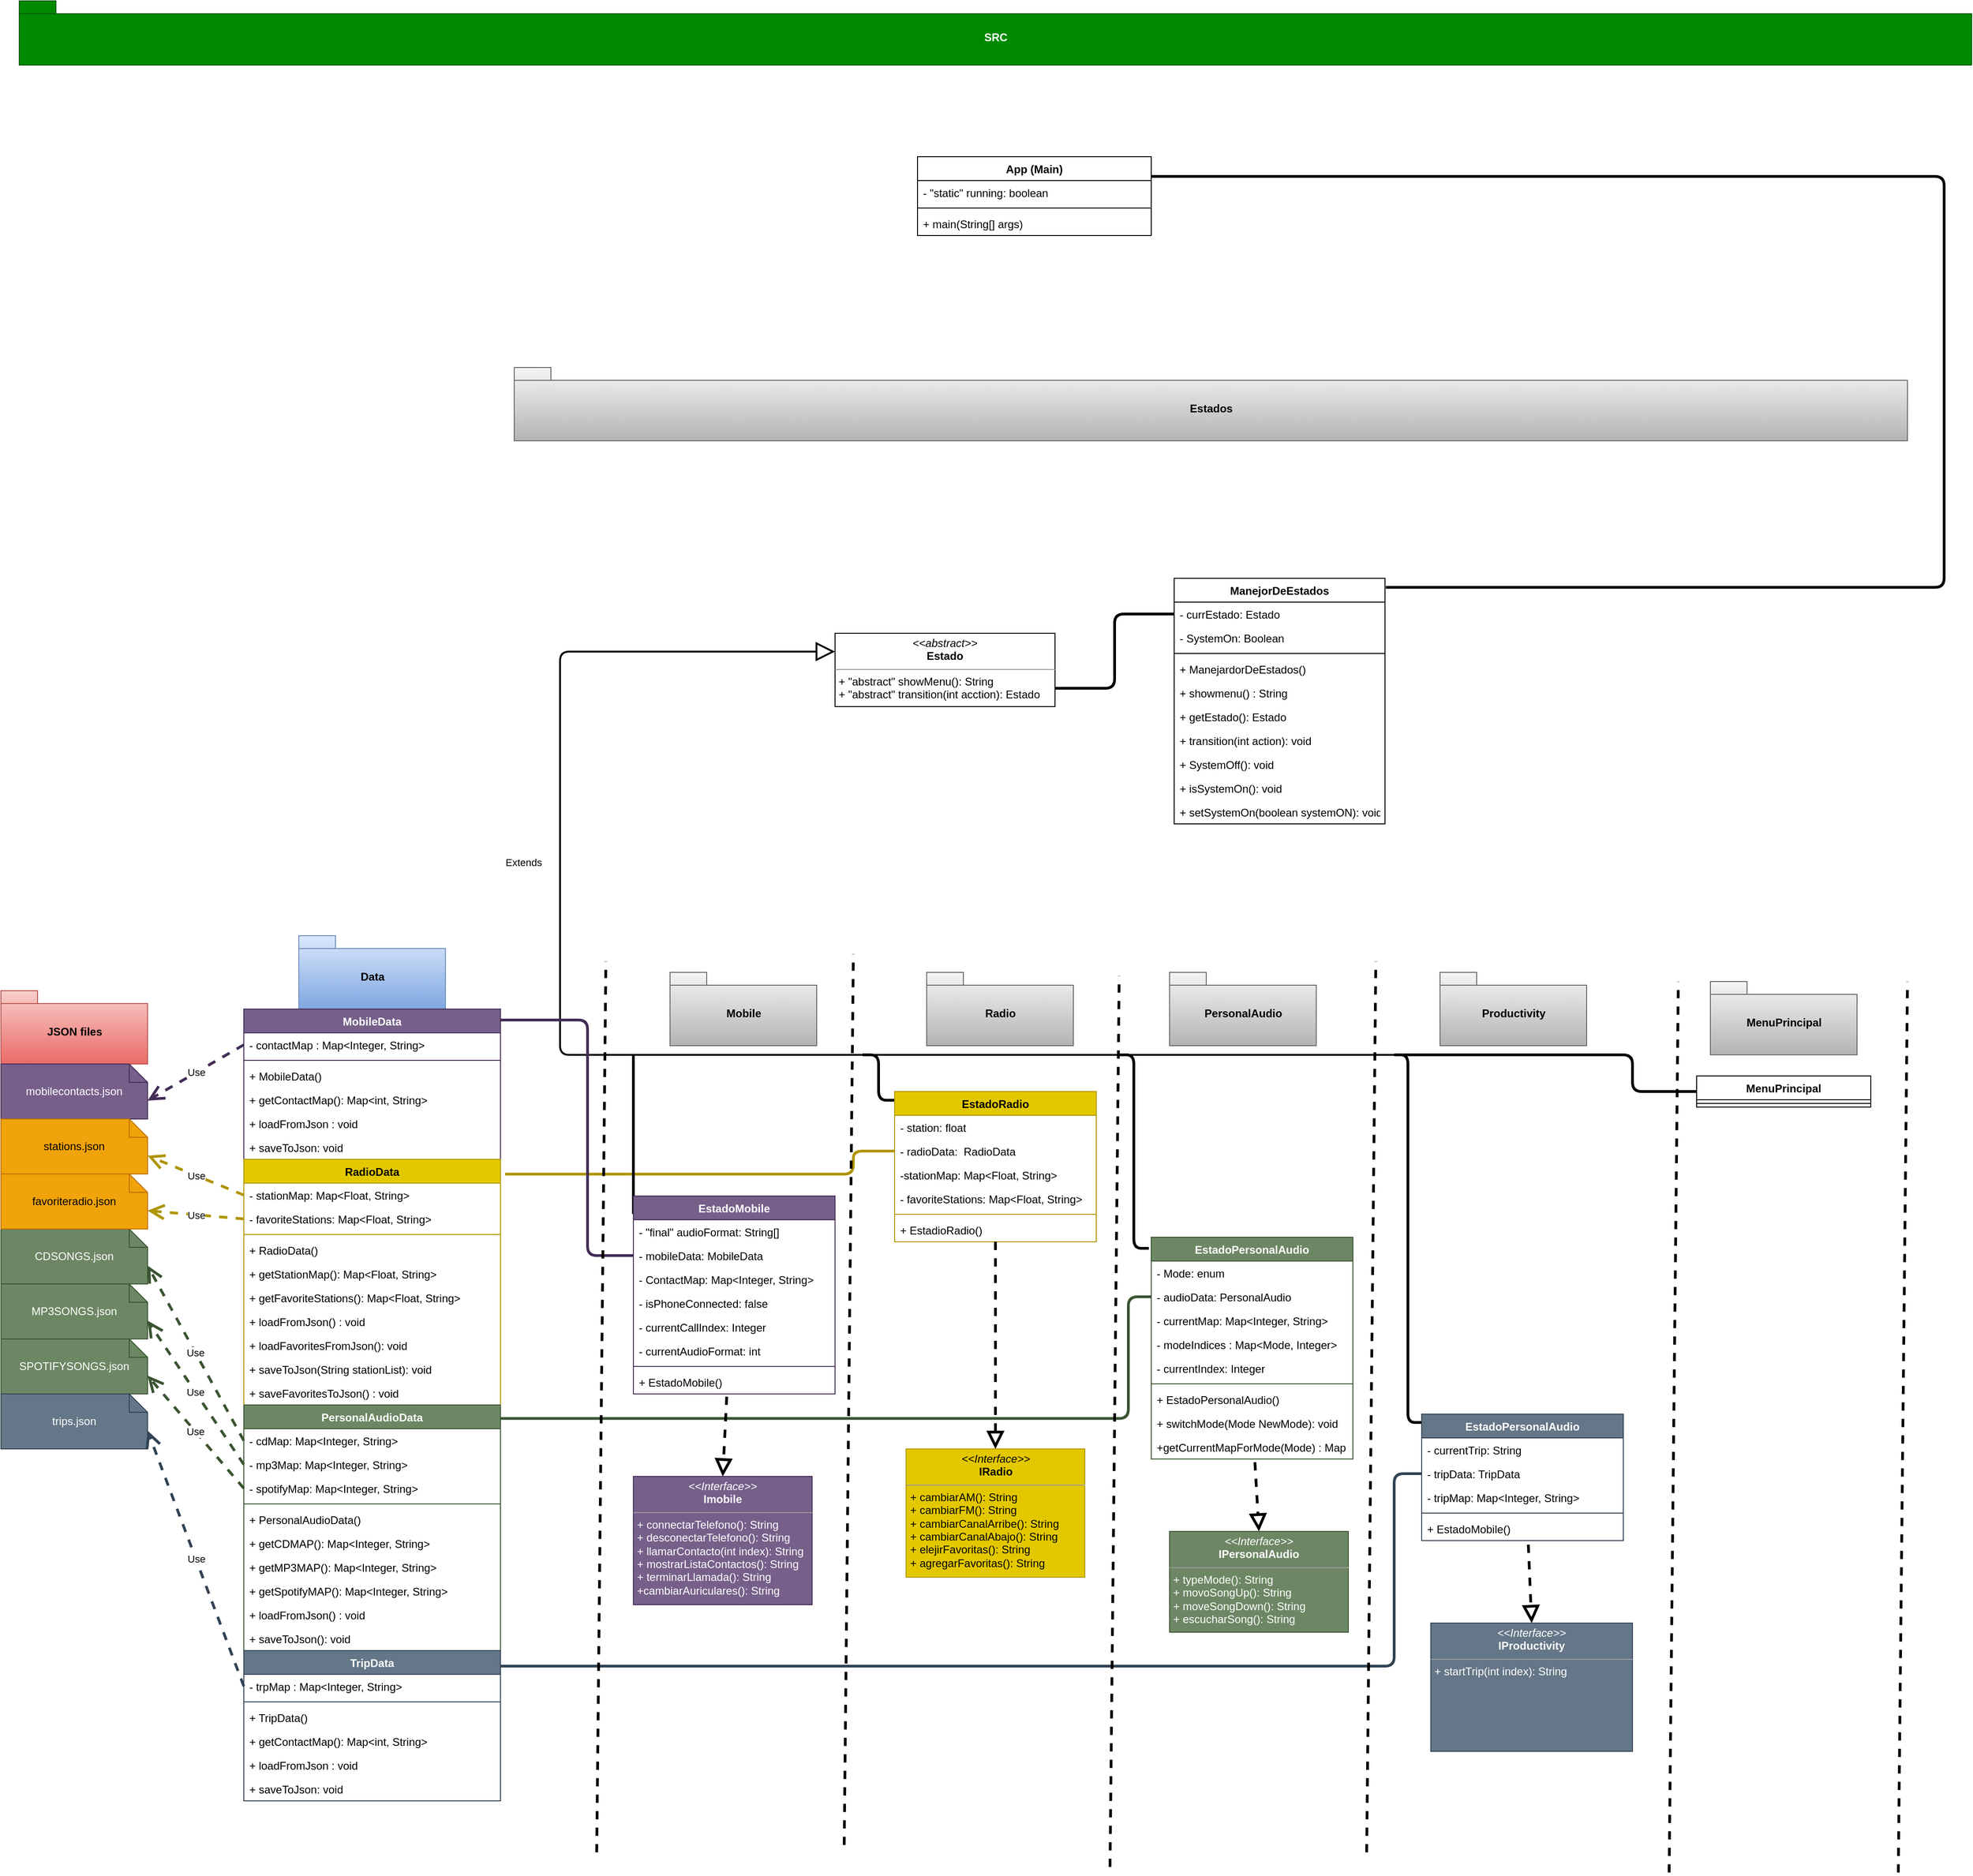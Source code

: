 <mxfile>
    <diagram id="Jhdv5md200U5ef0LL_po" name="Page-1">
        <mxGraphModel dx="1642" dy="2773" grid="1" gridSize="10" guides="1" tooltips="1" connect="1" arrows="1" fold="1" page="1" pageScale="1" pageWidth="850" pageHeight="1100" math="0" shadow="0">
            <root>
                <mxCell id="0"/>
                <mxCell id="1" parent="0"/>
                <mxCell id="2" value="App (Main)" style="swimlane;fontStyle=1;align=center;verticalAlign=top;childLayout=stackLayout;horizontal=1;startSize=26;horizontalStack=0;resizeParent=1;resizeParentMax=0;resizeLast=0;collapsible=1;marginBottom=0;" vertex="1" parent="1">
                    <mxGeometry x="1020" y="-750" width="255" height="86" as="geometry"/>
                </mxCell>
                <mxCell id="201" value="- &quot;static&quot; running: boolean" style="text;strokeColor=none;fillColor=none;align=left;verticalAlign=top;spacingLeft=4;spacingRight=4;overflow=hidden;rotatable=0;points=[[0,0.5],[1,0.5]];portConstraint=eastwest;" vertex="1" parent="2">
                    <mxGeometry y="26" width="255" height="26" as="geometry"/>
                </mxCell>
                <mxCell id="4" value="" style="line;strokeWidth=1;fillColor=none;align=left;verticalAlign=middle;spacingTop=-1;spacingLeft=3;spacingRight=3;rotatable=0;labelPosition=right;points=[];portConstraint=eastwest;strokeColor=inherit;" vertex="1" parent="2">
                    <mxGeometry y="52" width="255" height="8" as="geometry"/>
                </mxCell>
                <mxCell id="5" value="+ main(String[] args)" style="text;strokeColor=none;fillColor=none;align=left;verticalAlign=top;spacingLeft=4;spacingRight=4;overflow=hidden;rotatable=0;points=[[0,0.5],[1,0.5]];portConstraint=eastwest;" vertex="1" parent="2">
                    <mxGeometry y="60" width="255" height="26" as="geometry"/>
                </mxCell>
                <mxCell id="6" value="JSON files" style="shape=folder;fontStyle=1;spacingTop=10;tabWidth=40;tabHeight=14;tabPosition=left;html=1;fillColor=#f8cecc;strokeColor=#b85450;gradientColor=#ea6b66;" vertex="1" parent="1">
                    <mxGeometry x="20" y="160" width="160" height="80" as="geometry"/>
                </mxCell>
                <mxCell id="7" value="CDSONGS.json" style="shape=note;size=20;whiteSpace=wrap;html=1;fillColor=#6d8764;fontColor=#ffffff;strokeColor=#3A5431;" vertex="1" parent="1">
                    <mxGeometry x="20" y="420" width="160" height="60" as="geometry"/>
                </mxCell>
                <mxCell id="8" value="favoriteradio.json" style="shape=note;size=20;whiteSpace=wrap;html=1;fillColor=#f0a30a;fontColor=#000000;strokeColor=#BD7000;" vertex="1" parent="1">
                    <mxGeometry x="20" y="360" width="160" height="60" as="geometry"/>
                </mxCell>
                <mxCell id="9" value="mobilecontacts.json" style="shape=note;size=20;whiteSpace=wrap;html=1;fillColor=#76608a;fontColor=#ffffff;strokeColor=#432D57;" vertex="1" parent="1">
                    <mxGeometry x="20" y="240" width="160" height="60" as="geometry"/>
                </mxCell>
                <mxCell id="10" value="MP3SONGS.json" style="shape=note;size=20;whiteSpace=wrap;html=1;fillColor=#6d8764;fontColor=#ffffff;strokeColor=#3A5431;" vertex="1" parent="1">
                    <mxGeometry x="20" y="480" width="160" height="60" as="geometry"/>
                </mxCell>
                <mxCell id="11" value="SPOTIFYSONGS.json" style="shape=note;size=20;whiteSpace=wrap;html=1;fillColor=#6d8764;fontColor=#ffffff;strokeColor=#3A5431;" vertex="1" parent="1">
                    <mxGeometry x="20" y="540" width="160" height="60" as="geometry"/>
                </mxCell>
                <mxCell id="12" value="stations.json" style="shape=note;size=20;whiteSpace=wrap;html=1;fillColor=#f0a30a;fontColor=#000000;strokeColor=#BD7000;" vertex="1" parent="1">
                    <mxGeometry x="20" y="300" width="160" height="60" as="geometry"/>
                </mxCell>
                <mxCell id="13" value="trips.json" style="shape=note;size=20;whiteSpace=wrap;html=1;fillColor=#647687;fontColor=#ffffff;strokeColor=#314354;" vertex="1" parent="1">
                    <mxGeometry x="20" y="600" width="160" height="60" as="geometry"/>
                </mxCell>
                <mxCell id="18" value="Data" style="shape=folder;fontStyle=1;spacingTop=10;tabWidth=40;tabHeight=14;tabPosition=left;html=1;fillColor=#dae8fc;gradientColor=#7ea6e0;strokeColor=#6c8ebf;" vertex="1" parent="1">
                    <mxGeometry x="345" y="100" width="160" height="80" as="geometry"/>
                </mxCell>
                <mxCell id="23" value="MobileData" style="swimlane;fontStyle=1;align=center;verticalAlign=top;childLayout=stackLayout;horizontal=1;startSize=26;horizontalStack=0;resizeParent=1;resizeParentMax=0;resizeLast=0;collapsible=1;marginBottom=0;fillColor=#76608a;fontColor=#ffffff;strokeColor=#432D57;" vertex="1" parent="1">
                    <mxGeometry x="285" y="180" width="280" height="164" as="geometry"/>
                </mxCell>
                <mxCell id="24" value="- contactMap : Map&lt;Integer, String&gt;" style="text;strokeColor=none;fillColor=none;align=left;verticalAlign=top;spacingLeft=4;spacingRight=4;overflow=hidden;rotatable=0;points=[[0,0.5],[1,0.5]];portConstraint=eastwest;" vertex="1" parent="23">
                    <mxGeometry y="26" width="280" height="26" as="geometry"/>
                </mxCell>
                <mxCell id="25" value="" style="line;strokeWidth=1;fillColor=none;align=left;verticalAlign=middle;spacingTop=-1;spacingLeft=3;spacingRight=3;rotatable=0;labelPosition=right;points=[];portConstraint=eastwest;strokeColor=inherit;" vertex="1" parent="23">
                    <mxGeometry y="52" width="280" height="8" as="geometry"/>
                </mxCell>
                <mxCell id="26" value="+ MobileData()" style="text;strokeColor=none;fillColor=none;align=left;verticalAlign=top;spacingLeft=4;spacingRight=4;overflow=hidden;rotatable=0;points=[[0,0.5],[1,0.5]];portConstraint=eastwest;" vertex="1" parent="23">
                    <mxGeometry y="60" width="280" height="26" as="geometry"/>
                </mxCell>
                <mxCell id="32" value="+ getContactMap(): Map&lt;int, String&gt;" style="text;strokeColor=none;fillColor=none;align=left;verticalAlign=top;spacingLeft=4;spacingRight=4;overflow=hidden;rotatable=0;points=[[0,0.5],[1,0.5]];portConstraint=eastwest;" vertex="1" parent="23">
                    <mxGeometry y="86" width="280" height="26" as="geometry"/>
                </mxCell>
                <mxCell id="31" value="+ loadFromJson : void" style="text;strokeColor=none;fillColor=none;align=left;verticalAlign=top;spacingLeft=4;spacingRight=4;overflow=hidden;rotatable=0;points=[[0,0.5],[1,0.5]];portConstraint=eastwest;" vertex="1" parent="23">
                    <mxGeometry y="112" width="280" height="26" as="geometry"/>
                </mxCell>
                <mxCell id="30" value="+ saveToJson: void" style="text;strokeColor=none;fillColor=none;align=left;verticalAlign=top;spacingLeft=4;spacingRight=4;overflow=hidden;rotatable=0;points=[[0,0.5],[1,0.5]];portConstraint=eastwest;" vertex="1" parent="23">
                    <mxGeometry y="138" width="280" height="26" as="geometry"/>
                </mxCell>
                <mxCell id="155" style="edgeStyle=elbowEdgeStyle;html=1;entryX=0;entryY=0.5;entryDx=0;entryDy=0;strokeWidth=3;fontColor=#000000;endArrow=none;endFill=0;fillColor=#e3c800;strokeColor=#B09500;exitX=1.018;exitY=0.06;exitDx=0;exitDy=0;exitPerimeter=0;" edge="1" parent="1" source="34" target="148">
                    <mxGeometry relative="1" as="geometry">
                        <Array as="points">
                            <mxPoint x="950" y="370"/>
                            <mxPoint x="630" y="350"/>
                        </Array>
                    </mxGeometry>
                </mxCell>
                <mxCell id="34" value="RadioData" style="swimlane;fontStyle=1;align=center;verticalAlign=top;childLayout=stackLayout;horizontal=1;startSize=26;horizontalStack=0;resizeParent=1;resizeParentMax=0;resizeLast=0;collapsible=1;marginBottom=0;fillColor=#e3c800;fontColor=#000000;strokeColor=#B09500;" vertex="1" parent="1">
                    <mxGeometry x="285" y="344" width="280" height="268" as="geometry"/>
                </mxCell>
                <mxCell id="35" value="- stationMap: Map&lt;Float, String&gt;" style="text;strokeColor=none;fillColor=none;align=left;verticalAlign=top;spacingLeft=4;spacingRight=4;overflow=hidden;rotatable=0;points=[[0,0.5],[1,0.5]];portConstraint=eastwest;" vertex="1" parent="34">
                    <mxGeometry y="26" width="280" height="26" as="geometry"/>
                </mxCell>
                <mxCell id="41" value="- favoriteStations: Map&lt;Float, String&gt;" style="text;strokeColor=none;fillColor=none;align=left;verticalAlign=top;spacingLeft=4;spacingRight=4;overflow=hidden;rotatable=0;points=[[0,0.5],[1,0.5]];portConstraint=eastwest;" vertex="1" parent="34">
                    <mxGeometry y="52" width="280" height="26" as="geometry"/>
                </mxCell>
                <mxCell id="36" value="" style="line;strokeWidth=1;fillColor=none;align=left;verticalAlign=middle;spacingTop=-1;spacingLeft=3;spacingRight=3;rotatable=0;labelPosition=right;points=[];portConstraint=eastwest;strokeColor=inherit;" vertex="1" parent="34">
                    <mxGeometry y="78" width="280" height="8" as="geometry"/>
                </mxCell>
                <mxCell id="37" value="+ RadioData()" style="text;strokeColor=none;fillColor=none;align=left;verticalAlign=top;spacingLeft=4;spacingRight=4;overflow=hidden;rotatable=0;points=[[0,0.5],[1,0.5]];portConstraint=eastwest;" vertex="1" parent="34">
                    <mxGeometry y="86" width="280" height="26" as="geometry"/>
                </mxCell>
                <mxCell id="38" value="+ getStationMap(): Map&lt;Float, String&gt;" style="text;strokeColor=none;fillColor=none;align=left;verticalAlign=top;spacingLeft=4;spacingRight=4;overflow=hidden;rotatable=0;points=[[0,0.5],[1,0.5]];portConstraint=eastwest;" vertex="1" parent="34">
                    <mxGeometry y="112" width="280" height="26" as="geometry"/>
                </mxCell>
                <mxCell id="42" value="+ getFavoriteStations(): Map&lt;Float, String&gt;" style="text;strokeColor=none;fillColor=none;align=left;verticalAlign=top;spacingLeft=4;spacingRight=4;overflow=hidden;rotatable=0;points=[[0,0.5],[1,0.5]];portConstraint=eastwest;" vertex="1" parent="34">
                    <mxGeometry y="138" width="280" height="26" as="geometry"/>
                </mxCell>
                <mxCell id="39" value="+ loadFromJson() : void" style="text;strokeColor=none;fillColor=none;align=left;verticalAlign=top;spacingLeft=4;spacingRight=4;overflow=hidden;rotatable=0;points=[[0,0.5],[1,0.5]];portConstraint=eastwest;" vertex="1" parent="34">
                    <mxGeometry y="164" width="280" height="26" as="geometry"/>
                </mxCell>
                <mxCell id="43" value="+ loadFavoritesFromJson(): void" style="text;strokeColor=none;fillColor=none;align=left;verticalAlign=top;spacingLeft=4;spacingRight=4;overflow=hidden;rotatable=0;points=[[0,0.5],[1,0.5]];portConstraint=eastwest;" vertex="1" parent="34">
                    <mxGeometry y="190" width="280" height="26" as="geometry"/>
                </mxCell>
                <mxCell id="40" value="+ saveToJson(String stationList): void" style="text;strokeColor=none;fillColor=none;align=left;verticalAlign=top;spacingLeft=4;spacingRight=4;overflow=hidden;rotatable=0;points=[[0,0.5],[1,0.5]];portConstraint=eastwest;" vertex="1" parent="34">
                    <mxGeometry y="216" width="280" height="26" as="geometry"/>
                </mxCell>
                <mxCell id="44" value="+ saveFavoritesToJson() : void" style="text;strokeColor=none;fillColor=none;align=left;verticalAlign=top;spacingLeft=4;spacingRight=4;overflow=hidden;rotatable=0;points=[[0,0.5],[1,0.5]];portConstraint=eastwest;" vertex="1" parent="34">
                    <mxGeometry y="242" width="280" height="26" as="geometry"/>
                </mxCell>
                <mxCell id="166" style="edgeStyle=elbowEdgeStyle;html=1;entryX=0;entryY=0.5;entryDx=0;entryDy=0;strokeWidth=3;fontColor=#000000;endArrow=none;endFill=0;fillColor=#6d8764;strokeColor=#3A5431;exitX=0.999;exitY=0.055;exitDx=0;exitDy=0;exitPerimeter=0;" edge="1" parent="1" source="47" target="190">
                    <mxGeometry relative="1" as="geometry">
                        <mxPoint x="1282.5" y="495" as="targetPoint"/>
                        <Array as="points">
                            <mxPoint x="1250" y="610"/>
                        </Array>
                    </mxGeometry>
                </mxCell>
                <mxCell id="47" value="PersonalAudioData" style="swimlane;fontStyle=1;align=center;verticalAlign=top;childLayout=stackLayout;horizontal=1;startSize=26;horizontalStack=0;resizeParent=1;resizeParentMax=0;resizeLast=0;collapsible=1;marginBottom=0;fillColor=#6d8764;fontColor=#ffffff;strokeColor=#3A5431;" vertex="1" parent="1">
                    <mxGeometry x="285" y="612" width="280" height="268" as="geometry"/>
                </mxCell>
                <mxCell id="48" value="- cdMap: Map&lt;Integer, String&gt;" style="text;strokeColor=none;fillColor=none;align=left;verticalAlign=top;spacingLeft=4;spacingRight=4;overflow=hidden;rotatable=0;points=[[0,0.5],[1,0.5]];portConstraint=eastwest;" vertex="1" parent="47">
                    <mxGeometry y="26" width="280" height="26" as="geometry"/>
                </mxCell>
                <mxCell id="59" value="- mp3Map: Map&lt;Integer, String&gt;" style="text;strokeColor=none;fillColor=none;align=left;verticalAlign=top;spacingLeft=4;spacingRight=4;overflow=hidden;rotatable=0;points=[[0,0.5],[1,0.5]];portConstraint=eastwest;" vertex="1" parent="47">
                    <mxGeometry y="52" width="280" height="26" as="geometry"/>
                </mxCell>
                <mxCell id="58" value="- spotifyMap: Map&lt;Integer, String&gt;" style="text;strokeColor=none;fillColor=none;align=left;verticalAlign=top;spacingLeft=4;spacingRight=4;overflow=hidden;rotatable=0;points=[[0,0.5],[1,0.5]];portConstraint=eastwest;" vertex="1" parent="47">
                    <mxGeometry y="78" width="280" height="26" as="geometry"/>
                </mxCell>
                <mxCell id="50" value="" style="line;strokeWidth=1;fillColor=none;align=left;verticalAlign=middle;spacingTop=-1;spacingLeft=3;spacingRight=3;rotatable=0;labelPosition=right;points=[];portConstraint=eastwest;strokeColor=inherit;" vertex="1" parent="47">
                    <mxGeometry y="104" width="280" height="8" as="geometry"/>
                </mxCell>
                <mxCell id="51" value="+ PersonalAudioData()" style="text;strokeColor=none;fillColor=none;align=left;verticalAlign=top;spacingLeft=4;spacingRight=4;overflow=hidden;rotatable=0;points=[[0,0.5],[1,0.5]];portConstraint=eastwest;" vertex="1" parent="47">
                    <mxGeometry y="112" width="280" height="26" as="geometry"/>
                </mxCell>
                <mxCell id="52" value="+ getCDMAP(): Map&lt;Integer, String&gt;" style="text;strokeColor=none;fillColor=none;align=left;verticalAlign=top;spacingLeft=4;spacingRight=4;overflow=hidden;rotatable=0;points=[[0,0.5],[1,0.5]];portConstraint=eastwest;" vertex="1" parent="47">
                    <mxGeometry y="138" width="280" height="26" as="geometry"/>
                </mxCell>
                <mxCell id="64" value="+ getMP3MAP(): Map&lt;Integer, String&gt;" style="text;strokeColor=none;fillColor=none;align=left;verticalAlign=top;spacingLeft=4;spacingRight=4;overflow=hidden;rotatable=0;points=[[0,0.5],[1,0.5]];portConstraint=eastwest;" vertex="1" parent="47">
                    <mxGeometry y="164" width="280" height="26" as="geometry"/>
                </mxCell>
                <mxCell id="65" value="+ getSpotifyMAP(): Map&lt;Integer, String&gt;" style="text;strokeColor=none;fillColor=none;align=left;verticalAlign=top;spacingLeft=4;spacingRight=4;overflow=hidden;rotatable=0;points=[[0,0.5],[1,0.5]];portConstraint=eastwest;" vertex="1" parent="47">
                    <mxGeometry y="190" width="280" height="26" as="geometry"/>
                </mxCell>
                <mxCell id="54" value="+ loadFromJson() : void" style="text;strokeColor=none;fillColor=none;align=left;verticalAlign=top;spacingLeft=4;spacingRight=4;overflow=hidden;rotatable=0;points=[[0,0.5],[1,0.5]];portConstraint=eastwest;" vertex="1" parent="47">
                    <mxGeometry y="216" width="280" height="26" as="geometry"/>
                </mxCell>
                <mxCell id="56" value="+ saveToJson(): void" style="text;strokeColor=none;fillColor=none;align=left;verticalAlign=top;spacingLeft=4;spacingRight=4;overflow=hidden;rotatable=0;points=[[0,0.5],[1,0.5]];portConstraint=eastwest;" vertex="1" parent="47">
                    <mxGeometry y="242" width="280" height="26" as="geometry"/>
                </mxCell>
                <mxCell id="171" style="edgeStyle=elbowEdgeStyle;html=1;entryX=0;entryY=0.5;entryDx=0;entryDy=0;strokeWidth=3;fontColor=#000000;endArrow=none;endFill=0;fillColor=#647687;strokeColor=#314354;" edge="1" parent="1" target="158">
                    <mxGeometry relative="1" as="geometry">
                        <mxPoint x="560" y="897" as="sourcePoint"/>
                        <Array as="points">
                            <mxPoint x="1540" y="790"/>
                        </Array>
                    </mxGeometry>
                </mxCell>
                <mxCell id="66" value="TripData" style="swimlane;fontStyle=1;align=center;verticalAlign=top;childLayout=stackLayout;horizontal=1;startSize=26;horizontalStack=0;resizeParent=1;resizeParentMax=0;resizeLast=0;collapsible=1;marginBottom=0;fillColor=#647687;fontColor=#ffffff;strokeColor=#314354;" vertex="1" parent="1">
                    <mxGeometry x="285" y="880" width="280" height="164" as="geometry"/>
                </mxCell>
                <mxCell id="67" value="- trpMap : Map&lt;Integer, String&gt;" style="text;strokeColor=none;fillColor=none;align=left;verticalAlign=top;spacingLeft=4;spacingRight=4;overflow=hidden;rotatable=0;points=[[0,0.5],[1,0.5]];portConstraint=eastwest;" vertex="1" parent="66">
                    <mxGeometry y="26" width="280" height="26" as="geometry"/>
                </mxCell>
                <mxCell id="68" value="" style="line;strokeWidth=1;fillColor=none;align=left;verticalAlign=middle;spacingTop=-1;spacingLeft=3;spacingRight=3;rotatable=0;labelPosition=right;points=[];portConstraint=eastwest;strokeColor=inherit;" vertex="1" parent="66">
                    <mxGeometry y="52" width="280" height="8" as="geometry"/>
                </mxCell>
                <mxCell id="69" value="+ TripData()" style="text;strokeColor=none;fillColor=none;align=left;verticalAlign=top;spacingLeft=4;spacingRight=4;overflow=hidden;rotatable=0;points=[[0,0.5],[1,0.5]];portConstraint=eastwest;" vertex="1" parent="66">
                    <mxGeometry y="60" width="280" height="26" as="geometry"/>
                </mxCell>
                <mxCell id="70" value="+ getContactMap(): Map&lt;int, String&gt;" style="text;strokeColor=none;fillColor=none;align=left;verticalAlign=top;spacingLeft=4;spacingRight=4;overflow=hidden;rotatable=0;points=[[0,0.5],[1,0.5]];portConstraint=eastwest;" vertex="1" parent="66">
                    <mxGeometry y="86" width="280" height="26" as="geometry"/>
                </mxCell>
                <mxCell id="71" value="+ loadFromJson : void" style="text;strokeColor=none;fillColor=none;align=left;verticalAlign=top;spacingLeft=4;spacingRight=4;overflow=hidden;rotatable=0;points=[[0,0.5],[1,0.5]];portConstraint=eastwest;" vertex="1" parent="66">
                    <mxGeometry y="112" width="280" height="26" as="geometry"/>
                </mxCell>
                <mxCell id="72" value="+ saveToJson: void" style="text;strokeColor=none;fillColor=none;align=left;verticalAlign=top;spacingLeft=4;spacingRight=4;overflow=hidden;rotatable=0;points=[[0,0.5],[1,0.5]];portConstraint=eastwest;" vertex="1" parent="66">
                    <mxGeometry y="138" width="280" height="26" as="geometry"/>
                </mxCell>
                <mxCell id="74" value="&lt;font color=&quot;#000000&quot;&gt;Estados&lt;/font&gt;" style="shape=folder;fontStyle=1;spacingTop=10;tabWidth=40;tabHeight=14;tabPosition=left;html=1;fillColor=#f5f5f5;gradientColor=#b3b3b3;strokeColor=#666666;" vertex="1" parent="1">
                    <mxGeometry x="580" y="-520" width="1520" height="80" as="geometry"/>
                </mxCell>
                <mxCell id="180" style="edgeStyle=elbowEdgeStyle;html=1;entryX=0;entryY=0.5;entryDx=0;entryDy=0;strokeWidth=3;fontColor=#000000;endArrow=none;endFill=0;exitX=1;exitY=0.75;exitDx=0;exitDy=0;" edge="1" parent="1" source="75" target="78">
                    <mxGeometry relative="1" as="geometry"/>
                </mxCell>
                <mxCell id="75" value="&lt;p style=&quot;margin:0px;margin-top:4px;text-align:center;&quot;&gt;&lt;i&gt;&amp;lt;&amp;lt;abstract&amp;gt;&amp;gt;&lt;/i&gt;&lt;br&gt;&lt;b&gt;Estado&lt;/b&gt;&lt;/p&gt;&lt;hr size=&quot;1&quot;&gt;&lt;p style=&quot;margin:0px;margin-left:4px;&quot;&gt;+ &quot;abstract&quot; showMenu(): String&amp;nbsp;&lt;br&gt;+ &quot;abstract&quot; transition(int acction): Estado&lt;/p&gt;" style="verticalAlign=top;align=left;overflow=fill;fontSize=12;fontFamily=Helvetica;html=1;" vertex="1" parent="1">
                    <mxGeometry x="930" y="-230" width="240" height="80" as="geometry"/>
                </mxCell>
                <mxCell id="124" style="edgeStyle=elbowEdgeStyle;html=1;strokeWidth=3;endArrow=none;endFill=0;exitX=1.004;exitY=0.037;exitDx=0;exitDy=0;exitPerimeter=0;entryX=1;entryY=0.25;entryDx=0;entryDy=0;" edge="1" parent="1" source="77" target="2">
                    <mxGeometry relative="1" as="geometry">
                        <mxPoint x="1370" y="-755" as="targetPoint"/>
                        <Array as="points">
                            <mxPoint x="2140" y="-570"/>
                        </Array>
                    </mxGeometry>
                </mxCell>
                <mxCell id="77" value="ManejorDeEstados" style="swimlane;fontStyle=1;align=center;verticalAlign=top;childLayout=stackLayout;horizontal=1;startSize=26;horizontalStack=0;resizeParent=1;resizeParentMax=0;resizeLast=0;collapsible=1;marginBottom=0;" vertex="1" parent="1">
                    <mxGeometry x="1300" y="-290" width="230" height="268" as="geometry"/>
                </mxCell>
                <mxCell id="78" value="- currEstado: Estado " style="text;strokeColor=none;fillColor=none;align=left;verticalAlign=top;spacingLeft=4;spacingRight=4;overflow=hidden;rotatable=0;points=[[0,0.5],[1,0.5]];portConstraint=eastwest;" vertex="1" parent="77">
                    <mxGeometry y="26" width="230" height="26" as="geometry"/>
                </mxCell>
                <mxCell id="81" value="- SystemOn: Boolean" style="text;strokeColor=none;fillColor=none;align=left;verticalAlign=top;spacingLeft=4;spacingRight=4;overflow=hidden;rotatable=0;points=[[0,0.5],[1,0.5]];portConstraint=eastwest;" vertex="1" parent="77">
                    <mxGeometry y="52" width="230" height="26" as="geometry"/>
                </mxCell>
                <mxCell id="79" value="" style="line;strokeWidth=1;fillColor=none;align=left;verticalAlign=middle;spacingTop=-1;spacingLeft=3;spacingRight=3;rotatable=0;labelPosition=right;points=[];portConstraint=eastwest;strokeColor=inherit;" vertex="1" parent="77">
                    <mxGeometry y="78" width="230" height="8" as="geometry"/>
                </mxCell>
                <mxCell id="80" value="+ ManejardorDeEstados()" style="text;strokeColor=none;fillColor=none;align=left;verticalAlign=top;spacingLeft=4;spacingRight=4;overflow=hidden;rotatable=0;points=[[0,0.5],[1,0.5]];portConstraint=eastwest;" vertex="1" parent="77">
                    <mxGeometry y="86" width="230" height="26" as="geometry"/>
                </mxCell>
                <mxCell id="85" value="+ showmenu() : String" style="text;strokeColor=none;fillColor=none;align=left;verticalAlign=top;spacingLeft=4;spacingRight=4;overflow=hidden;rotatable=0;points=[[0,0.5],[1,0.5]];portConstraint=eastwest;" vertex="1" parent="77">
                    <mxGeometry y="112" width="230" height="26" as="geometry"/>
                </mxCell>
                <mxCell id="84" value="+ getEstado(): Estado" style="text;strokeColor=none;fillColor=none;align=left;verticalAlign=top;spacingLeft=4;spacingRight=4;overflow=hidden;rotatable=0;points=[[0,0.5],[1,0.5]];portConstraint=eastwest;" vertex="1" parent="77">
                    <mxGeometry y="138" width="230" height="26" as="geometry"/>
                </mxCell>
                <mxCell id="83" value="+ transition(int action): void" style="text;strokeColor=none;fillColor=none;align=left;verticalAlign=top;spacingLeft=4;spacingRight=4;overflow=hidden;rotatable=0;points=[[0,0.5],[1,0.5]];portConstraint=eastwest;" vertex="1" parent="77">
                    <mxGeometry y="164" width="230" height="26" as="geometry"/>
                </mxCell>
                <mxCell id="82" value="+ SystemOff(): void" style="text;strokeColor=none;fillColor=none;align=left;verticalAlign=top;spacingLeft=4;spacingRight=4;overflow=hidden;rotatable=0;points=[[0,0.5],[1,0.5]];portConstraint=eastwest;" vertex="1" parent="77">
                    <mxGeometry y="190" width="230" height="26" as="geometry"/>
                </mxCell>
                <mxCell id="86" value="+ isSystemOn(): void" style="text;strokeColor=none;fillColor=none;align=left;verticalAlign=top;spacingLeft=4;spacingRight=4;overflow=hidden;rotatable=0;points=[[0,0.5],[1,0.5]];portConstraint=eastwest;" vertex="1" parent="77">
                    <mxGeometry y="216" width="230" height="26" as="geometry"/>
                </mxCell>
                <mxCell id="87" value="+ setSystemOn(boolean systemON): void" style="text;strokeColor=none;fillColor=none;align=left;verticalAlign=top;spacingLeft=4;spacingRight=4;overflow=hidden;rotatable=0;points=[[0,0.5],[1,0.5]];portConstraint=eastwest;" vertex="1" parent="77">
                    <mxGeometry y="242" width="230" height="26" as="geometry"/>
                </mxCell>
                <mxCell id="184" style="edgeStyle=elbowEdgeStyle;html=1;strokeWidth=3;fontColor=#000000;endArrow=none;endFill=0;" edge="1" parent="1" source="88">
                    <mxGeometry relative="1" as="geometry">
                        <mxPoint x="1550" y="230" as="targetPoint"/>
                        <Array as="points">
                            <mxPoint x="1800" y="240"/>
                        </Array>
                    </mxGeometry>
                </mxCell>
                <mxCell id="88" value="MenuPrincipal&#10;" style="swimlane;fontStyle=1;align=center;verticalAlign=top;childLayout=stackLayout;horizontal=1;startSize=26;horizontalStack=0;resizeParent=1;resizeParentMax=0;resizeLast=0;collapsible=1;marginBottom=0;" vertex="1" parent="1">
                    <mxGeometry x="1870" y="253" width="190" height="34" as="geometry"/>
                </mxCell>
                <mxCell id="90" value="" style="line;strokeWidth=1;fillColor=none;align=left;verticalAlign=middle;spacingTop=-1;spacingLeft=3;spacingRight=3;rotatable=0;labelPosition=right;points=[];portConstraint=eastwest;strokeColor=inherit;" vertex="1" parent="88">
                    <mxGeometry y="26" width="190" height="8" as="geometry"/>
                </mxCell>
                <mxCell id="93" value="&lt;font color=&quot;#000000&quot;&gt;MenuPrincipal&lt;/font&gt;" style="shape=folder;fontStyle=1;spacingTop=10;tabWidth=40;tabHeight=14;tabPosition=left;html=1;fillColor=#f5f5f5;gradientColor=#b3b3b3;strokeColor=#666666;" vertex="1" parent="1">
                    <mxGeometry x="1885" y="150" width="160" height="80" as="geometry"/>
                </mxCell>
                <mxCell id="95" value="&lt;font color=&quot;#000000&quot;&gt;Mobile&lt;/font&gt;" style="shape=folder;fontStyle=1;spacingTop=10;tabWidth=40;tabHeight=14;tabPosition=left;html=1;fillColor=#f5f5f5;gradientColor=#b3b3b3;strokeColor=#666666;" vertex="1" parent="1">
                    <mxGeometry x="750" y="140" width="160" height="80" as="geometry"/>
                </mxCell>
                <mxCell id="96" value="&lt;font color=&quot;#000000&quot;&gt;Radio&lt;/font&gt;" style="shape=folder;fontStyle=1;spacingTop=10;tabWidth=40;tabHeight=14;tabPosition=left;html=1;fillColor=#f5f5f5;gradientColor=#b3b3b3;strokeColor=#666666;" vertex="1" parent="1">
                    <mxGeometry x="1030" y="140" width="160" height="80" as="geometry"/>
                </mxCell>
                <mxCell id="97" value="&lt;font color=&quot;#000000&quot;&gt;PersonalAudio&lt;/font&gt;" style="shape=folder;fontStyle=1;spacingTop=10;tabWidth=40;tabHeight=14;tabPosition=left;html=1;fillColor=#f5f5f5;gradientColor=#b3b3b3;strokeColor=#666666;" vertex="1" parent="1">
                    <mxGeometry x="1295" y="140" width="160" height="80" as="geometry"/>
                </mxCell>
                <mxCell id="98" value="&lt;font color=&quot;#000000&quot;&gt;Productivity&lt;/font&gt;" style="shape=folder;fontStyle=1;spacingTop=10;tabWidth=40;tabHeight=14;tabPosition=left;html=1;fillColor=#f5f5f5;gradientColor=#b3b3b3;strokeColor=#666666;" vertex="1" parent="1">
                    <mxGeometry x="1590" y="140" width="160" height="80" as="geometry"/>
                </mxCell>
                <mxCell id="99" value="&lt;p style=&quot;margin:0px;margin-top:4px;text-align:center;&quot;&gt;&lt;i&gt;&amp;lt;&amp;lt;Interface&amp;gt;&amp;gt;&lt;/i&gt;&lt;br&gt;&lt;b&gt;Imobile&lt;/b&gt;&lt;/p&gt;&lt;hr size=&quot;1&quot;&gt;&lt;p style=&quot;margin:0px;margin-left:4px;&quot;&gt;&lt;/p&gt;&lt;p style=&quot;margin:0px;margin-left:4px;&quot;&gt;+ connectarTelefono(): String&lt;/p&gt;&lt;p style=&quot;margin:0px;margin-left:4px;&quot;&gt;+ desconectarTelefono(): String&lt;br&gt;+ llamarContacto(int index): String&lt;br&gt;+ mostrarListaContactos(): String&lt;br&gt;+ terminarLlamada(): String&lt;/p&gt;&lt;p style=&quot;margin:0px;margin-left:4px;&quot;&gt;+cambiarAuriculares(): String&lt;/p&gt;&lt;p style=&quot;margin:0px;margin-left:4px;&quot;&gt;&lt;br&gt;&lt;/p&gt;" style="verticalAlign=top;align=left;overflow=fill;fontSize=12;fontFamily=Helvetica;html=1;fillColor=#76608a;fontColor=#ffffff;strokeColor=#432D57;" vertex="1" parent="1">
                    <mxGeometry x="710" y="690" width="195" height="140" as="geometry"/>
                </mxCell>
                <mxCell id="115" style="edgeStyle=elbowEdgeStyle;html=1;strokeWidth=3;endArrow=none;endFill=0;exitX=0;exitY=0.091;exitDx=0;exitDy=0;exitPerimeter=0;" edge="1" parent="1" source="102">
                    <mxGeometry relative="1" as="geometry">
                        <mxPoint x="710" y="230" as="targetPoint"/>
                    </mxGeometry>
                </mxCell>
                <mxCell id="102" value="EstadoMobile" style="swimlane;fontStyle=1;align=center;verticalAlign=top;childLayout=stackLayout;horizontal=1;startSize=26;horizontalStack=0;resizeParent=1;resizeParentMax=0;resizeLast=0;collapsible=1;marginBottom=0;fillColor=#76608a;fontColor=#ffffff;strokeColor=#432D57;" vertex="1" parent="1">
                    <mxGeometry x="710" y="384" width="220" height="216" as="geometry"/>
                </mxCell>
                <mxCell id="103" value="- &quot;final&quot; audioFormat: String[]" style="text;strokeColor=none;fillColor=none;align=left;verticalAlign=top;spacingLeft=4;spacingRight=4;overflow=hidden;rotatable=0;points=[[0,0.5],[1,0.5]];portConstraint=eastwest;" vertex="1" parent="102">
                    <mxGeometry y="26" width="220" height="26" as="geometry"/>
                </mxCell>
                <mxCell id="120" value="- mobileData: MobileData" style="text;strokeColor=none;fillColor=none;align=left;verticalAlign=top;spacingLeft=4;spacingRight=4;overflow=hidden;rotatable=0;points=[[0,0.5],[1,0.5]];portConstraint=eastwest;" vertex="1" parent="102">
                    <mxGeometry y="52" width="220" height="26" as="geometry"/>
                </mxCell>
                <mxCell id="119" value="- ContactMap: Map&lt;Integer, String&gt;" style="text;strokeColor=none;fillColor=none;align=left;verticalAlign=top;spacingLeft=4;spacingRight=4;overflow=hidden;rotatable=0;points=[[0,0.5],[1,0.5]];portConstraint=eastwest;" vertex="1" parent="102">
                    <mxGeometry y="78" width="220" height="26" as="geometry"/>
                </mxCell>
                <mxCell id="118" value="- isPhoneConnected: false" style="text;strokeColor=none;fillColor=none;align=left;verticalAlign=top;spacingLeft=4;spacingRight=4;overflow=hidden;rotatable=0;points=[[0,0.5],[1,0.5]];portConstraint=eastwest;" vertex="1" parent="102">
                    <mxGeometry y="104" width="220" height="26" as="geometry"/>
                </mxCell>
                <mxCell id="121" value="- currentCallIndex: Integer" style="text;strokeColor=none;fillColor=none;align=left;verticalAlign=top;spacingLeft=4;spacingRight=4;overflow=hidden;rotatable=0;points=[[0,0.5],[1,0.5]];portConstraint=eastwest;" vertex="1" parent="102">
                    <mxGeometry y="130" width="220" height="26" as="geometry"/>
                </mxCell>
                <mxCell id="123" value="- currentAudioFormat: int" style="text;strokeColor=none;fillColor=none;align=left;verticalAlign=top;spacingLeft=4;spacingRight=4;overflow=hidden;rotatable=0;points=[[0,0.5],[1,0.5]];portConstraint=eastwest;" vertex="1" parent="102">
                    <mxGeometry y="156" width="220" height="26" as="geometry"/>
                </mxCell>
                <mxCell id="104" value="" style="line;strokeWidth=1;fillColor=none;align=left;verticalAlign=middle;spacingTop=-1;spacingLeft=3;spacingRight=3;rotatable=0;labelPosition=right;points=[];portConstraint=eastwest;strokeColor=inherit;" vertex="1" parent="102">
                    <mxGeometry y="182" width="220" height="8" as="geometry"/>
                </mxCell>
                <mxCell id="105" value="+ EstadoMobile()" style="text;strokeColor=none;fillColor=none;align=left;verticalAlign=top;spacingLeft=4;spacingRight=4;overflow=hidden;rotatable=0;points=[[0,0.5],[1,0.5]];portConstraint=eastwest;" vertex="1" parent="102">
                    <mxGeometry y="190" width="220" height="26" as="geometry"/>
                </mxCell>
                <mxCell id="114" value="Extends" style="endArrow=block;endSize=16;endFill=0;html=1;strokeWidth=2;entryX=0;entryY=0.25;entryDx=0;entryDy=0;" edge="1" parent="1" target="75">
                    <mxGeometry x="0.358" y="40" width="160" relative="1" as="geometry">
                        <mxPoint x="1540" y="230" as="sourcePoint"/>
                        <mxPoint x="760" y="180" as="targetPoint"/>
                        <Array as="points">
                            <mxPoint x="630" y="230"/>
                            <mxPoint x="630" y="-210"/>
                        </Array>
                        <mxPoint as="offset"/>
                    </mxGeometry>
                </mxCell>
                <mxCell id="117" value="" style="endArrow=block;dashed=1;endFill=0;endSize=12;html=1;strokeWidth=3;exitX=0.463;exitY=1.115;exitDx=0;exitDy=0;exitPerimeter=0;entryX=0.5;entryY=0;entryDx=0;entryDy=0;" edge="1" parent="1" source="105" target="99">
                    <mxGeometry width="160" relative="1" as="geometry">
                        <mxPoint x="820" y="410" as="sourcePoint"/>
                        <mxPoint x="980" y="410" as="targetPoint"/>
                    </mxGeometry>
                </mxCell>
                <mxCell id="127" style="edgeStyle=elbowEdgeStyle;html=1;strokeWidth=3;endArrow=none;endFill=0;fillColor=#76608a;strokeColor=#432D57;exitX=0;exitY=0.5;exitDx=0;exitDy=0;entryX=0.998;entryY=0.073;entryDx=0;entryDy=0;entryPerimeter=0;" edge="1" parent="1" source="120" target="23">
                    <mxGeometry relative="1" as="geometry">
                        <mxPoint x="560" y="219" as="targetPoint"/>
                        <Array as="points">
                            <mxPoint x="660" y="280"/>
                        </Array>
                    </mxGeometry>
                </mxCell>
                <mxCell id="128" value="Use" style="endArrow=open;endSize=12;dashed=1;html=1;strokeWidth=3;exitX=0;exitY=0.5;exitDx=0;exitDy=0;entryX=0;entryY=0;entryDx=160;entryDy=40;entryPerimeter=0;fillColor=#76608a;strokeColor=#432D57;" edge="1" parent="1" source="24" target="9">
                    <mxGeometry width="160" relative="1" as="geometry">
                        <mxPoint x="210" y="210" as="sourcePoint"/>
                        <mxPoint x="370" y="210" as="targetPoint"/>
                    </mxGeometry>
                </mxCell>
                <mxCell id="129" value="Use" style="endArrow=open;endSize=12;dashed=1;html=1;strokeWidth=3;exitX=0;exitY=0.5;exitDx=0;exitDy=0;entryX=0;entryY=0;entryDx=160;entryDy=40;entryPerimeter=0;fillColor=#e3c800;strokeColor=#B09500;" edge="1" parent="1" source="35" target="12">
                    <mxGeometry width="160" relative="1" as="geometry">
                        <mxPoint x="180" y="410" as="sourcePoint"/>
                        <mxPoint x="340" y="410" as="targetPoint"/>
                    </mxGeometry>
                </mxCell>
                <mxCell id="130" value="Use" style="endArrow=open;endSize=12;dashed=1;html=1;strokeWidth=3;exitX=0;exitY=0.5;exitDx=0;exitDy=0;entryX=0;entryY=0;entryDx=160;entryDy=40;entryPerimeter=0;fillColor=#e3c800;strokeColor=#B09500;" edge="1" parent="1" source="41" target="8">
                    <mxGeometry width="160" relative="1" as="geometry">
                        <mxPoint x="220" y="470" as="sourcePoint"/>
                        <mxPoint x="340" y="410" as="targetPoint"/>
                    </mxGeometry>
                </mxCell>
                <mxCell id="131" value="Use" style="endArrow=open;endSize=12;dashed=1;html=1;strokeWidth=3;exitX=0;exitY=0.5;exitDx=0;exitDy=0;entryX=0;entryY=0;entryDx=160;entryDy=40;entryPerimeter=0;fillColor=#6d8764;strokeColor=#3A5431;" edge="1" parent="1" source="48" target="7">
                    <mxGeometry width="160" relative="1" as="geometry">
                        <mxPoint x="170" y="610" as="sourcePoint"/>
                        <mxPoint x="330" y="610" as="targetPoint"/>
                    </mxGeometry>
                </mxCell>
                <mxCell id="132" value="Use" style="endArrow=open;endSize=12;dashed=1;html=1;strokeWidth=3;exitX=0;exitY=0.5;exitDx=0;exitDy=0;entryX=0;entryY=0;entryDx=160;entryDy=40;entryPerimeter=0;fillColor=#6d8764;strokeColor=#3A5431;" edge="1" parent="1" source="59" target="10">
                    <mxGeometry width="160" relative="1" as="geometry">
                        <mxPoint x="295" y="661" as="sourcePoint"/>
                        <mxPoint x="190" y="470" as="targetPoint"/>
                    </mxGeometry>
                </mxCell>
                <mxCell id="133" value="Use" style="endArrow=open;endSize=12;dashed=1;html=1;strokeWidth=3;exitX=0;exitY=0.5;exitDx=0;exitDy=0;entryX=0;entryY=0;entryDx=160;entryDy=40;entryPerimeter=0;fillColor=#6d8764;strokeColor=#3A5431;" edge="1" parent="1" source="58" target="11">
                    <mxGeometry width="160" relative="1" as="geometry">
                        <mxPoint x="295" y="687" as="sourcePoint"/>
                        <mxPoint x="190" y="530" as="targetPoint"/>
                    </mxGeometry>
                </mxCell>
                <mxCell id="134" value="Use" style="endArrow=open;endSize=12;dashed=1;html=1;strokeWidth=3;exitX=0;exitY=0.5;exitDx=0;exitDy=0;entryX=0;entryY=0;entryDx=160;entryDy=40;entryPerimeter=0;fillColor=#647687;strokeColor=#314354;" edge="1" parent="1" source="67" target="13">
                    <mxGeometry width="160" relative="1" as="geometry">
                        <mxPoint x="295" y="713" as="sourcePoint"/>
                        <mxPoint x="190" y="590" as="targetPoint"/>
                    </mxGeometry>
                </mxCell>
                <mxCell id="178" style="edgeStyle=elbowEdgeStyle;html=1;strokeWidth=3;fontColor=#000000;endArrow=none;endFill=0;exitX=-0.012;exitY=0.05;exitDx=0;exitDy=0;exitPerimeter=0;" edge="1" parent="1" source="188">
                    <mxGeometry relative="1" as="geometry">
                        <mxPoint x="1240" y="230" as="targetPoint"/>
                        <mxPoint x="1280.52" y="448.144" as="sourcePoint"/>
                    </mxGeometry>
                </mxCell>
                <mxCell id="165" style="edgeStyle=elbowEdgeStyle;html=1;strokeWidth=3;fontColor=#000000;endArrow=none;endFill=0;exitX=-0.002;exitY=0.058;exitDx=0;exitDy=0;exitPerimeter=0;" edge="1" parent="1" source="146">
                    <mxGeometry relative="1" as="geometry">
                        <mxPoint x="960" y="230.0" as="targetPoint"/>
                    </mxGeometry>
                </mxCell>
                <mxCell id="146" value="EstadoRadio" style="swimlane;fontStyle=1;align=center;verticalAlign=top;childLayout=stackLayout;horizontal=1;startSize=26;horizontalStack=0;resizeParent=1;resizeParentMax=0;resizeLast=0;collapsible=1;marginBottom=0;fillColor=#e3c800;fontColor=#000000;strokeColor=#B09500;" vertex="1" parent="1">
                    <mxGeometry x="995" y="270" width="220" height="164" as="geometry"/>
                </mxCell>
                <mxCell id="147" value="- station: float" style="text;strokeColor=none;fillColor=none;align=left;verticalAlign=top;spacingLeft=4;spacingRight=4;overflow=hidden;rotatable=0;points=[[0,0.5],[1,0.5]];portConstraint=eastwest;" vertex="1" parent="146">
                    <mxGeometry y="26" width="220" height="26" as="geometry"/>
                </mxCell>
                <mxCell id="148" value="- radioData:  RadioData" style="text;strokeColor=none;fillColor=none;align=left;verticalAlign=top;spacingLeft=4;spacingRight=4;overflow=hidden;rotatable=0;points=[[0,0.5],[1,0.5]];portConstraint=eastwest;" vertex="1" parent="146">
                    <mxGeometry y="52" width="220" height="26" as="geometry"/>
                </mxCell>
                <mxCell id="149" value="-stationMap: Map&lt;Float, String&gt;" style="text;strokeColor=none;fillColor=none;align=left;verticalAlign=top;spacingLeft=4;spacingRight=4;overflow=hidden;rotatable=0;points=[[0,0.5],[1,0.5]];portConstraint=eastwest;" vertex="1" parent="146">
                    <mxGeometry y="78" width="220" height="26" as="geometry"/>
                </mxCell>
                <mxCell id="150" value="- favoriteStations: Map&lt;Float, String&gt;" style="text;strokeColor=none;fillColor=none;align=left;verticalAlign=top;spacingLeft=4;spacingRight=4;overflow=hidden;rotatable=0;points=[[0,0.5],[1,0.5]];portConstraint=eastwest;" vertex="1" parent="146">
                    <mxGeometry y="104" width="220" height="26" as="geometry"/>
                </mxCell>
                <mxCell id="153" value="" style="line;strokeWidth=1;fillColor=none;align=left;verticalAlign=middle;spacingTop=-1;spacingLeft=3;spacingRight=3;rotatable=0;labelPosition=right;points=[];portConstraint=eastwest;strokeColor=inherit;" vertex="1" parent="146">
                    <mxGeometry y="130" width="220" height="8" as="geometry"/>
                </mxCell>
                <mxCell id="154" value="+ EstadioRadio()" style="text;strokeColor=none;fillColor=none;align=left;verticalAlign=top;spacingLeft=4;spacingRight=4;overflow=hidden;rotatable=0;points=[[0,0.5],[1,0.5]];portConstraint=eastwest;" vertex="1" parent="146">
                    <mxGeometry y="138" width="220" height="26" as="geometry"/>
                </mxCell>
                <mxCell id="179" style="edgeStyle=elbowEdgeStyle;html=1;strokeWidth=3;fontColor=#000000;endArrow=none;endFill=0;exitX=0;exitY=0.066;exitDx=0;exitDy=0;exitPerimeter=0;" edge="1" parent="1" source="156">
                    <mxGeometry relative="1" as="geometry">
                        <mxPoint x="1540" y="230" as="targetPoint"/>
                    </mxGeometry>
                </mxCell>
                <mxCell id="156" value="EstadoPersonalAudio" style="swimlane;fontStyle=1;align=center;verticalAlign=top;childLayout=stackLayout;horizontal=1;startSize=26;horizontalStack=0;resizeParent=1;resizeParentMax=0;resizeLast=0;collapsible=1;marginBottom=0;fillColor=#647687;fontColor=#ffffff;strokeColor=#314354;" vertex="1" parent="1">
                    <mxGeometry x="1570" y="622" width="220" height="138" as="geometry"/>
                </mxCell>
                <mxCell id="157" value="- currentTrip: String" style="text;strokeColor=none;fillColor=none;align=left;verticalAlign=top;spacingLeft=4;spacingRight=4;overflow=hidden;rotatable=0;points=[[0,0.5],[1,0.5]];portConstraint=eastwest;" vertex="1" parent="156">
                    <mxGeometry y="26" width="220" height="26" as="geometry"/>
                </mxCell>
                <mxCell id="158" value="- tripData: TripData" style="text;strokeColor=none;fillColor=none;align=left;verticalAlign=top;spacingLeft=4;spacingRight=4;overflow=hidden;rotatable=0;points=[[0,0.5],[1,0.5]];portConstraint=eastwest;" vertex="1" parent="156">
                    <mxGeometry y="52" width="220" height="26" as="geometry"/>
                </mxCell>
                <mxCell id="199" value="- tripMap: Map&lt;Integer, String&gt;" style="text;strokeColor=none;fillColor=none;align=left;verticalAlign=top;spacingLeft=4;spacingRight=4;overflow=hidden;rotatable=0;points=[[0,0.5],[1,0.5]];portConstraint=eastwest;" vertex="1" parent="156">
                    <mxGeometry y="78" width="220" height="26" as="geometry"/>
                </mxCell>
                <mxCell id="163" value="" style="line;strokeWidth=1;fillColor=none;align=left;verticalAlign=middle;spacingTop=-1;spacingLeft=3;spacingRight=3;rotatable=0;labelPosition=right;points=[];portConstraint=eastwest;strokeColor=inherit;" vertex="1" parent="156">
                    <mxGeometry y="104" width="220" height="8" as="geometry"/>
                </mxCell>
                <mxCell id="164" value="+ EstadoMobile()" style="text;strokeColor=none;fillColor=none;align=left;verticalAlign=top;spacingLeft=4;spacingRight=4;overflow=hidden;rotatable=0;points=[[0,0.5],[1,0.5]];portConstraint=eastwest;" vertex="1" parent="156">
                    <mxGeometry y="112" width="220" height="26" as="geometry"/>
                </mxCell>
                <mxCell id="167" value="" style="endArrow=none;dashed=1;html=1;strokeWidth=3;fontColor=#000000;fillColor=none;" edge="1" parent="1">
                    <mxGeometry width="50" height="50" relative="1" as="geometry">
                        <mxPoint x="940" y="1092.174" as="sourcePoint"/>
                        <mxPoint x="950" y="120" as="targetPoint"/>
                    </mxGeometry>
                </mxCell>
                <mxCell id="168" value="" style="endArrow=none;dashed=1;html=1;strokeWidth=3;fontColor=#000000;fillColor=none;" edge="1" parent="1">
                    <mxGeometry width="50" height="50" relative="1" as="geometry">
                        <mxPoint x="670" y="1100.174" as="sourcePoint"/>
                        <mxPoint x="680" y="128.0" as="targetPoint"/>
                    </mxGeometry>
                </mxCell>
                <mxCell id="169" value="" style="endArrow=none;dashed=1;html=1;strokeWidth=3;fontColor=#000000;fillColor=none;" edge="1" parent="1">
                    <mxGeometry width="50" height="50" relative="1" as="geometry">
                        <mxPoint x="1230" y="1116.084" as="sourcePoint"/>
                        <mxPoint x="1240" y="143.91" as="targetPoint"/>
                    </mxGeometry>
                </mxCell>
                <mxCell id="170" value="" style="endArrow=none;dashed=1;html=1;strokeWidth=3;fontColor=#000000;fillColor=none;" edge="1" parent="1">
                    <mxGeometry width="50" height="50" relative="1" as="geometry">
                        <mxPoint x="1510" y="1100.174" as="sourcePoint"/>
                        <mxPoint x="1520" y="128.0" as="targetPoint"/>
                    </mxGeometry>
                </mxCell>
                <mxCell id="172" value="&lt;p style=&quot;margin:0px;margin-top:4px;text-align:center;&quot;&gt;&lt;i&gt;&amp;lt;&amp;lt;Interface&amp;gt;&amp;gt;&lt;/i&gt;&lt;br&gt;&lt;b&gt;IRadio&lt;/b&gt;&lt;/p&gt;&lt;hr size=&quot;1&quot;&gt;&lt;p style=&quot;margin:0px;margin-left:4px;&quot;&gt;&lt;/p&gt;&lt;p style=&quot;margin:0px;margin-left:4px;&quot;&gt;&lt;span style=&quot;background-color: initial;&quot;&gt;+ cambiarAM(): String&amp;nbsp;&lt;/span&gt;&lt;/p&gt;&lt;p style=&quot;margin:0px;margin-left:4px;&quot;&gt;&lt;span style=&quot;background-color: initial;&quot;&gt;+ cambiarFM(): String&lt;/span&gt;&lt;/p&gt;&lt;p style=&quot;margin:0px;margin-left:4px;&quot;&gt;&lt;span style=&quot;background-color: initial;&quot;&gt;+ cambiarCanalArribe(): String&lt;/span&gt;&lt;/p&gt;&lt;p style=&quot;margin:0px;margin-left:4px;&quot;&gt;+ cambiarCanalAbajo(): String&lt;/p&gt;&lt;p style=&quot;margin:0px;margin-left:4px;&quot;&gt;+ elejirFavoritas(): String&lt;/p&gt;&lt;p style=&quot;margin:0px;margin-left:4px;&quot;&gt;+ agregarFavoritas(): String&lt;/p&gt;" style="verticalAlign=top;align=left;overflow=fill;fontSize=12;fontFamily=Helvetica;html=1;fillColor=#e3c800;fontColor=#000000;strokeColor=#B09500;" vertex="1" parent="1">
                    <mxGeometry x="1007.5" y="660" width="195" height="140" as="geometry"/>
                </mxCell>
                <mxCell id="173" value="" style="endArrow=block;dashed=1;endFill=0;endSize=12;html=1;strokeWidth=3;fontColor=#000000;entryX=0.5;entryY=0;entryDx=0;entryDy=0;" edge="1" parent="1" source="154" target="172">
                    <mxGeometry width="160" relative="1" as="geometry">
                        <mxPoint x="1103.46" y="440" as="sourcePoint"/>
                        <mxPoint x="1080" y="600" as="targetPoint"/>
                    </mxGeometry>
                </mxCell>
                <mxCell id="175" value="" style="endArrow=block;dashed=1;endFill=0;endSize=12;html=1;strokeWidth=3;fontColor=#000000;exitX=0.514;exitY=1.135;exitDx=0;exitDy=0;exitPerimeter=0;entryX=0.5;entryY=0;entryDx=0;entryDy=0;" edge="1" parent="1" source="197" target="198">
                    <mxGeometry width="160" relative="1" as="geometry">
                        <mxPoint x="1396.46" y="650.472" as="sourcePoint"/>
                        <mxPoint x="1392.5" y="720" as="targetPoint"/>
                    </mxGeometry>
                </mxCell>
                <mxCell id="176" value="&lt;p style=&quot;margin:0px;margin-top:4px;text-align:center;&quot;&gt;&lt;i&gt;&amp;lt;&amp;lt;Interface&amp;gt;&amp;gt;&lt;/i&gt;&lt;br&gt;&lt;b&gt;IProductivity&lt;/b&gt;&lt;/p&gt;&lt;hr size=&quot;1&quot;&gt;&lt;p style=&quot;margin:0px;margin-left:4px;&quot;&gt;&lt;/p&gt;&lt;p style=&quot;margin:0px;margin-left:4px;&quot;&gt;+ startTrip(int index): String&lt;/p&gt;&lt;p style=&quot;margin:0px;margin-left:4px;&quot;&gt;&lt;br&gt;&lt;/p&gt;" style="verticalAlign=top;align=left;overflow=fill;fontSize=12;fontFamily=Helvetica;html=1;fillColor=#647687;fontColor=#ffffff;strokeColor=#314354;" vertex="1" parent="1">
                    <mxGeometry x="1580" y="850" width="220" height="140" as="geometry"/>
                </mxCell>
                <mxCell id="177" value="" style="endArrow=block;dashed=1;endFill=0;endSize=12;html=1;strokeWidth=3;fontColor=#000000;exitX=0.529;exitY=1.172;exitDx=0;exitDy=0;exitPerimeter=0;entryX=0.5;entryY=0;entryDx=0;entryDy=0;" edge="1" parent="1" source="164" target="176">
                    <mxGeometry width="160" relative="1" as="geometry">
                        <mxPoint x="1393.96" y="660.472" as="sourcePoint"/>
                        <mxPoint x="1390" y="730" as="targetPoint"/>
                    </mxGeometry>
                </mxCell>
                <mxCell id="185" value="" style="endArrow=none;dashed=1;html=1;strokeWidth=3;fontColor=#000000;fillColor=none;" edge="1" parent="1">
                    <mxGeometry width="50" height="50" relative="1" as="geometry">
                        <mxPoint x="1840" y="1122.174" as="sourcePoint"/>
                        <mxPoint x="1850" y="150.0" as="targetPoint"/>
                    </mxGeometry>
                </mxCell>
                <mxCell id="186" value="SRC" style="shape=folder;fontStyle=1;spacingTop=10;tabWidth=40;tabHeight=14;tabPosition=left;html=1;fontColor=#ffffff;fillColor=#008a00;strokeColor=#005700;" vertex="1" parent="1">
                    <mxGeometry x="40" y="-920" width="2130" height="70" as="geometry"/>
                </mxCell>
                <mxCell id="187" value="" style="endArrow=none;dashed=1;html=1;strokeWidth=3;fontColor=#000000;fillColor=none;" edge="1" parent="1">
                    <mxGeometry width="50" height="50" relative="1" as="geometry">
                        <mxPoint x="2090" y="1122.174" as="sourcePoint"/>
                        <mxPoint x="2100" y="150" as="targetPoint"/>
                    </mxGeometry>
                </mxCell>
                <mxCell id="188" value="EstadoPersonalAudio" style="swimlane;fontStyle=1;align=center;verticalAlign=top;childLayout=stackLayout;horizontal=1;startSize=26;horizontalStack=0;resizeParent=1;resizeParentMax=0;resizeLast=0;collapsible=1;marginBottom=0;fillColor=#6d8764;fontColor=#ffffff;strokeColor=#3A5431;" vertex="1" parent="1">
                    <mxGeometry x="1275" y="429" width="220" height="242" as="geometry"/>
                </mxCell>
                <mxCell id="189" value="- Mode: enum" style="text;strokeColor=none;fillColor=none;align=left;verticalAlign=top;spacingLeft=4;spacingRight=4;overflow=hidden;rotatable=0;points=[[0,0.5],[1,0.5]];portConstraint=eastwest;" vertex="1" parent="188">
                    <mxGeometry y="26" width="220" height="26" as="geometry"/>
                </mxCell>
                <mxCell id="190" value="- audioData: PersonalAudio" style="text;strokeColor=none;fillColor=none;align=left;verticalAlign=top;spacingLeft=4;spacingRight=4;overflow=hidden;rotatable=0;points=[[0,0.5],[1,0.5]];portConstraint=eastwest;" vertex="1" parent="188">
                    <mxGeometry y="52" width="220" height="26" as="geometry"/>
                </mxCell>
                <mxCell id="191" value="- currentMap: Map&lt;Integer, String&gt;" style="text;strokeColor=none;fillColor=none;align=left;verticalAlign=top;spacingLeft=4;spacingRight=4;overflow=hidden;rotatable=0;points=[[0,0.5],[1,0.5]];portConstraint=eastwest;" vertex="1" parent="188">
                    <mxGeometry y="78" width="220" height="26" as="geometry"/>
                </mxCell>
                <mxCell id="192" value="- modeIndices : Map&lt;Mode, Integer&gt;" style="text;strokeColor=none;fillColor=none;align=left;verticalAlign=top;spacingLeft=4;spacingRight=4;overflow=hidden;rotatable=0;points=[[0,0.5],[1,0.5]];portConstraint=eastwest;" vertex="1" parent="188">
                    <mxGeometry y="104" width="220" height="26" as="geometry"/>
                </mxCell>
                <mxCell id="193" value="- currentIndex: Integer" style="text;strokeColor=none;fillColor=none;align=left;verticalAlign=top;spacingLeft=4;spacingRight=4;overflow=hidden;rotatable=0;points=[[0,0.5],[1,0.5]];portConstraint=eastwest;" vertex="1" parent="188">
                    <mxGeometry y="130" width="220" height="26" as="geometry"/>
                </mxCell>
                <mxCell id="194" value="" style="line;strokeWidth=1;fillColor=none;align=left;verticalAlign=middle;spacingTop=-1;spacingLeft=3;spacingRight=3;rotatable=0;labelPosition=right;points=[];portConstraint=eastwest;strokeColor=inherit;" vertex="1" parent="188">
                    <mxGeometry y="156" width="220" height="8" as="geometry"/>
                </mxCell>
                <mxCell id="195" value="+ EstadoPersonalAudio()" style="text;strokeColor=none;fillColor=none;align=left;verticalAlign=top;spacingLeft=4;spacingRight=4;overflow=hidden;rotatable=0;points=[[0,0.5],[1,0.5]];portConstraint=eastwest;" vertex="1" parent="188">
                    <mxGeometry y="164" width="220" height="26" as="geometry"/>
                </mxCell>
                <mxCell id="196" value="+ switchMode(Mode NewMode): void" style="text;strokeColor=none;fillColor=none;align=left;verticalAlign=top;spacingLeft=4;spacingRight=4;overflow=hidden;rotatable=0;points=[[0,0.5],[1,0.5]];portConstraint=eastwest;" vertex="1" parent="188">
                    <mxGeometry y="190" width="220" height="26" as="geometry"/>
                </mxCell>
                <mxCell id="197" value="+getCurrentMapForMode(Mode) : Map" style="text;strokeColor=none;fillColor=none;align=left;verticalAlign=top;spacingLeft=4;spacingRight=4;overflow=hidden;rotatable=0;points=[[0,0.5],[1,0.5]];portConstraint=eastwest;" vertex="1" parent="188">
                    <mxGeometry y="216" width="220" height="26" as="geometry"/>
                </mxCell>
                <mxCell id="198" value="&lt;p style=&quot;margin:0px;margin-top:4px;text-align:center;&quot;&gt;&lt;i&gt;&amp;lt;&amp;lt;Interface&amp;gt;&amp;gt;&lt;/i&gt;&lt;br&gt;&lt;b&gt;IPersonalAudio&lt;/b&gt;&lt;/p&gt;&lt;hr size=&quot;1&quot;&gt;&lt;p style=&quot;margin:0px;margin-left:4px;&quot;&gt;&lt;/p&gt;&lt;p style=&quot;margin:0px;margin-left:4px;&quot;&gt;+ typeMode(): String&lt;/p&gt;&lt;p style=&quot;margin:0px;margin-left:4px;&quot;&gt;+ movoSongUp(): String&lt;br&gt;+ moveSongDown(): String&lt;br&gt;+ escucharSong(): String&lt;/p&gt;" style="verticalAlign=top;align=left;overflow=fill;fontSize=12;fontFamily=Helvetica;html=1;fillColor=#6d8764;fontColor=#ffffff;strokeColor=#3A5431;" vertex="1" parent="1">
                    <mxGeometry x="1295" y="750" width="195" height="110" as="geometry"/>
                </mxCell>
            </root>
        </mxGraphModel>
    </diagram>
</mxfile>